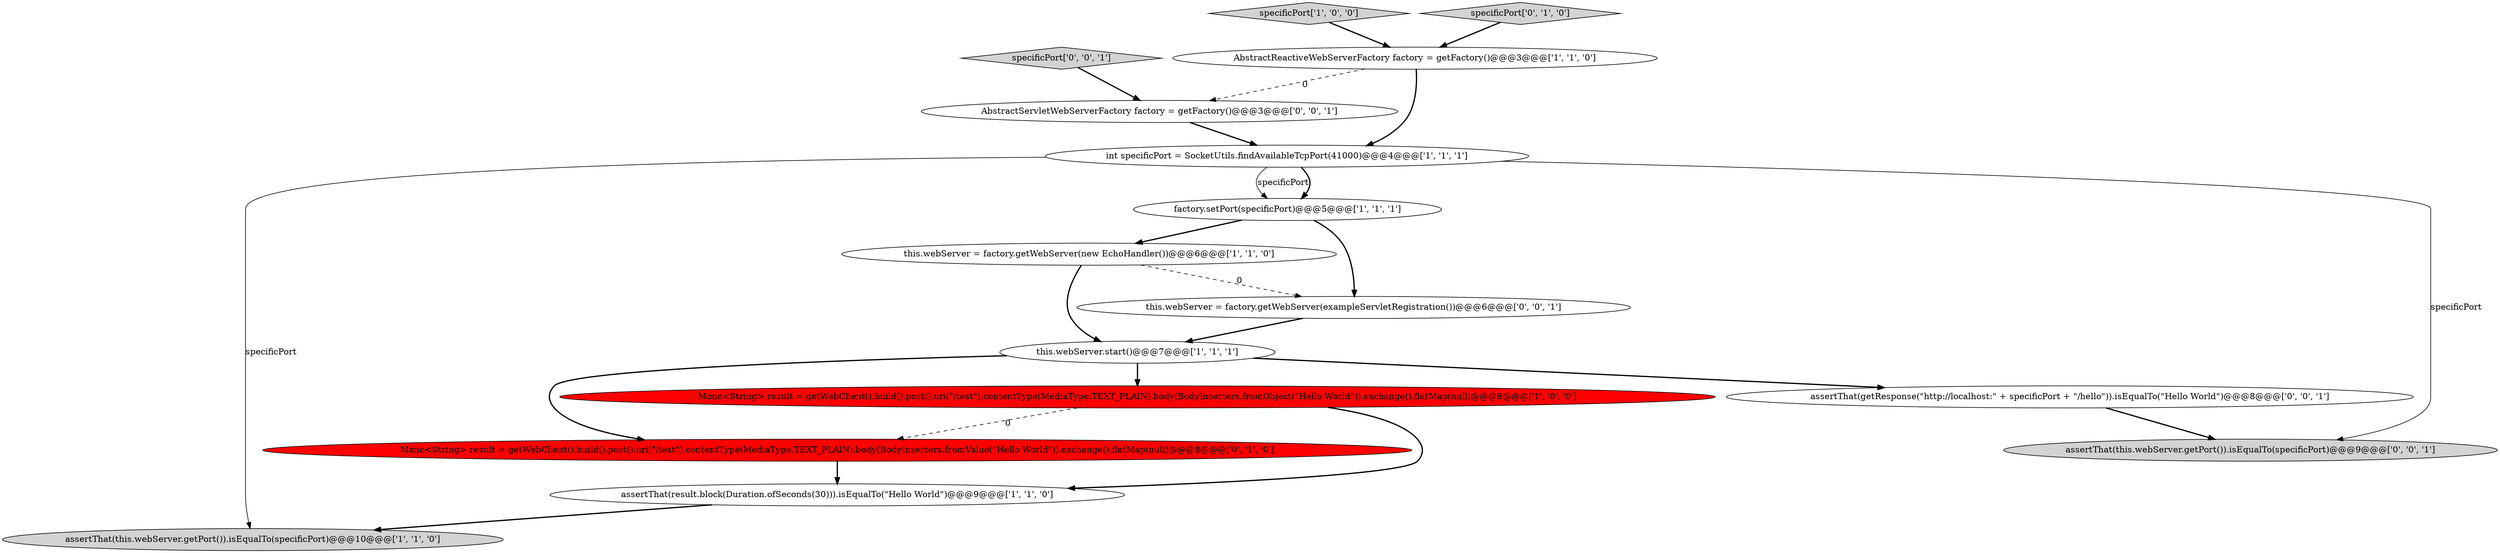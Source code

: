 digraph {
7 [style = filled, label = "this.webServer = factory.getWebServer(new EchoHandler())@@@6@@@['1', '1', '0']", fillcolor = white, shape = ellipse image = "AAA0AAABBB1BBB"];
4 [style = filled, label = "assertThat(this.webServer.getPort()).isEqualTo(specificPort)@@@10@@@['1', '1', '0']", fillcolor = lightgray, shape = ellipse image = "AAA0AAABBB1BBB"];
3 [style = filled, label = "Mono<String> result = getWebClient().build().post().uri(\"/test\").contentType(MediaType.TEXT_PLAIN).body(BodyInserters.fromObject(\"Hello World\")).exchange().flatMap(null)@@@8@@@['1', '0', '0']", fillcolor = red, shape = ellipse image = "AAA1AAABBB1BBB"];
8 [style = filled, label = "factory.setPort(specificPort)@@@5@@@['1', '1', '1']", fillcolor = white, shape = ellipse image = "AAA0AAABBB1BBB"];
9 [style = filled, label = "Mono<String> result = getWebClient().build().post().uri(\"/test\").contentType(MediaType.TEXT_PLAIN).body(BodyInserters.fromValue(\"Hello World\")).exchange().flatMap(null)@@@8@@@['0', '1', '0']", fillcolor = red, shape = ellipse image = "AAA1AAABBB2BBB"];
12 [style = filled, label = "assertThat(this.webServer.getPort()).isEqualTo(specificPort)@@@9@@@['0', '0', '1']", fillcolor = lightgray, shape = ellipse image = "AAA0AAABBB3BBB"];
1 [style = filled, label = "this.webServer.start()@@@7@@@['1', '1', '1']", fillcolor = white, shape = ellipse image = "AAA0AAABBB1BBB"];
13 [style = filled, label = "this.webServer = factory.getWebServer(exampleServletRegistration())@@@6@@@['0', '0', '1']", fillcolor = white, shape = ellipse image = "AAA0AAABBB3BBB"];
11 [style = filled, label = "AbstractServletWebServerFactory factory = getFactory()@@@3@@@['0', '0', '1']", fillcolor = white, shape = ellipse image = "AAA0AAABBB3BBB"];
0 [style = filled, label = "specificPort['1', '0', '0']", fillcolor = lightgray, shape = diamond image = "AAA0AAABBB1BBB"];
6 [style = filled, label = "assertThat(result.block(Duration.ofSeconds(30))).isEqualTo(\"Hello World\")@@@9@@@['1', '1', '0']", fillcolor = white, shape = ellipse image = "AAA0AAABBB1BBB"];
2 [style = filled, label = "int specificPort = SocketUtils.findAvailableTcpPort(41000)@@@4@@@['1', '1', '1']", fillcolor = white, shape = ellipse image = "AAA0AAABBB1BBB"];
14 [style = filled, label = "assertThat(getResponse(\"http://localhost:\" + specificPort + \"/hello\")).isEqualTo(\"Hello World\")@@@8@@@['0', '0', '1']", fillcolor = white, shape = ellipse image = "AAA0AAABBB3BBB"];
15 [style = filled, label = "specificPort['0', '0', '1']", fillcolor = lightgray, shape = diamond image = "AAA0AAABBB3BBB"];
10 [style = filled, label = "specificPort['0', '1', '0']", fillcolor = lightgray, shape = diamond image = "AAA0AAABBB2BBB"];
5 [style = filled, label = "AbstractReactiveWebServerFactory factory = getFactory()@@@3@@@['1', '1', '0']", fillcolor = white, shape = ellipse image = "AAA0AAABBB1BBB"];
7->1 [style = bold, label=""];
1->3 [style = bold, label=""];
3->6 [style = bold, label=""];
11->2 [style = bold, label=""];
13->1 [style = bold, label=""];
1->9 [style = bold, label=""];
8->7 [style = bold, label=""];
9->6 [style = bold, label=""];
6->4 [style = bold, label=""];
5->2 [style = bold, label=""];
2->8 [style = solid, label="specificPort"];
10->5 [style = bold, label=""];
15->11 [style = bold, label=""];
5->11 [style = dashed, label="0"];
3->9 [style = dashed, label="0"];
14->12 [style = bold, label=""];
7->13 [style = dashed, label="0"];
1->14 [style = bold, label=""];
2->12 [style = solid, label="specificPort"];
0->5 [style = bold, label=""];
8->13 [style = bold, label=""];
2->8 [style = bold, label=""];
2->4 [style = solid, label="specificPort"];
}
